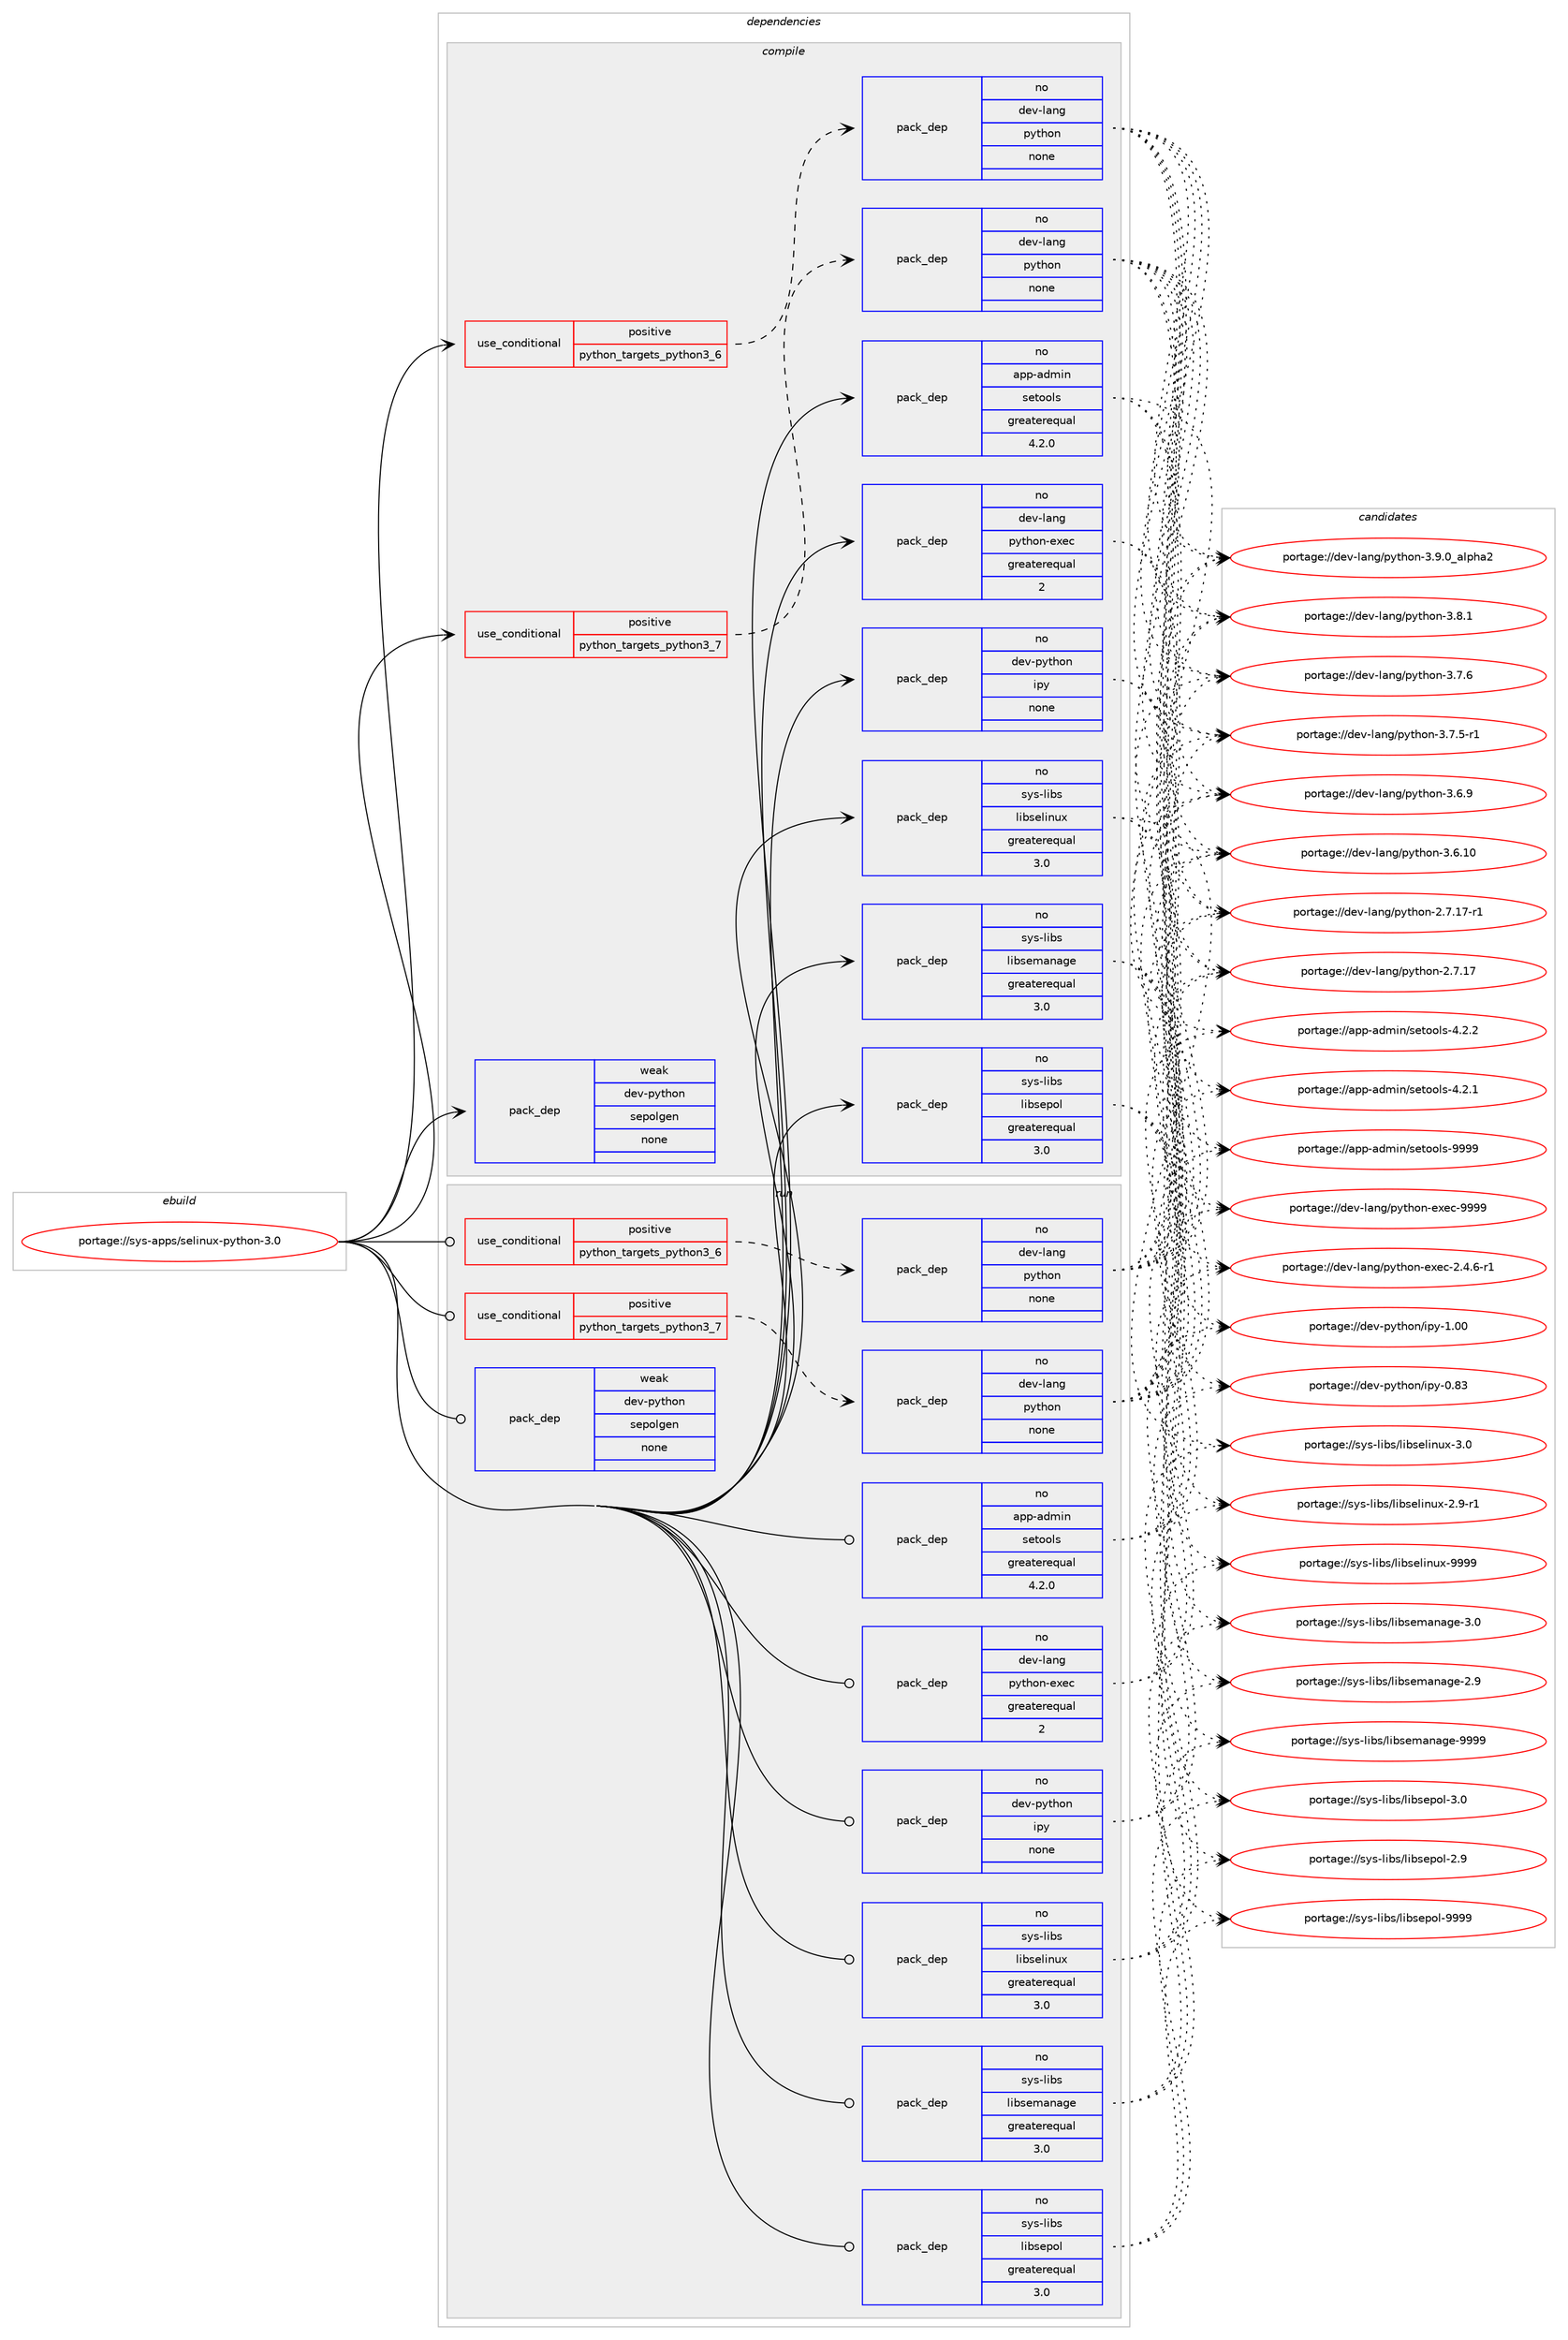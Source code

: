 digraph prolog {

# *************
# Graph options
# *************

newrank=true;
concentrate=true;
compound=true;
graph [rankdir=LR,fontname=Helvetica,fontsize=10,ranksep=1.5];#, ranksep=2.5, nodesep=0.2];
edge  [arrowhead=vee];
node  [fontname=Helvetica,fontsize=10];

# **********
# The ebuild
# **********

subgraph cluster_leftcol {
color=gray;
rank=same;
label=<<i>ebuild</i>>;
id [label="portage://sys-apps/selinux-python-3.0", color=red, width=4, href="../sys-apps/selinux-python-3.0.svg"];
}

# ****************
# The dependencies
# ****************

subgraph cluster_midcol {
color=gray;
label=<<i>dependencies</i>>;
subgraph cluster_compile {
fillcolor="#eeeeee";
style=filled;
label=<<i>compile</i>>;
subgraph cond12771 {
dependency60694 [label=<<TABLE BORDER="0" CELLBORDER="1" CELLSPACING="0" CELLPADDING="4"><TR><TD ROWSPAN="3" CELLPADDING="10">use_conditional</TD></TR><TR><TD>positive</TD></TR><TR><TD>python_targets_python3_6</TD></TR></TABLE>>, shape=none, color=red];
subgraph pack46648 {
dependency60695 [label=<<TABLE BORDER="0" CELLBORDER="1" CELLSPACING="0" CELLPADDING="4" WIDTH="220"><TR><TD ROWSPAN="6" CELLPADDING="30">pack_dep</TD></TR><TR><TD WIDTH="110">no</TD></TR><TR><TD>dev-lang</TD></TR><TR><TD>python</TD></TR><TR><TD>none</TD></TR><TR><TD></TD></TR></TABLE>>, shape=none, color=blue];
}
dependency60694:e -> dependency60695:w [weight=20,style="dashed",arrowhead="vee"];
}
id:e -> dependency60694:w [weight=20,style="solid",arrowhead="vee"];
subgraph cond12772 {
dependency60696 [label=<<TABLE BORDER="0" CELLBORDER="1" CELLSPACING="0" CELLPADDING="4"><TR><TD ROWSPAN="3" CELLPADDING="10">use_conditional</TD></TR><TR><TD>positive</TD></TR><TR><TD>python_targets_python3_7</TD></TR></TABLE>>, shape=none, color=red];
subgraph pack46649 {
dependency60697 [label=<<TABLE BORDER="0" CELLBORDER="1" CELLSPACING="0" CELLPADDING="4" WIDTH="220"><TR><TD ROWSPAN="6" CELLPADDING="30">pack_dep</TD></TR><TR><TD WIDTH="110">no</TD></TR><TR><TD>dev-lang</TD></TR><TR><TD>python</TD></TR><TR><TD>none</TD></TR><TR><TD></TD></TR></TABLE>>, shape=none, color=blue];
}
dependency60696:e -> dependency60697:w [weight=20,style="dashed",arrowhead="vee"];
}
id:e -> dependency60696:w [weight=20,style="solid",arrowhead="vee"];
subgraph pack46650 {
dependency60698 [label=<<TABLE BORDER="0" CELLBORDER="1" CELLSPACING="0" CELLPADDING="4" WIDTH="220"><TR><TD ROWSPAN="6" CELLPADDING="30">pack_dep</TD></TR><TR><TD WIDTH="110">no</TD></TR><TR><TD>app-admin</TD></TR><TR><TD>setools</TD></TR><TR><TD>greaterequal</TD></TR><TR><TD>4.2.0</TD></TR></TABLE>>, shape=none, color=blue];
}
id:e -> dependency60698:w [weight=20,style="solid",arrowhead="vee"];
subgraph pack46651 {
dependency60699 [label=<<TABLE BORDER="0" CELLBORDER="1" CELLSPACING="0" CELLPADDING="4" WIDTH="220"><TR><TD ROWSPAN="6" CELLPADDING="30">pack_dep</TD></TR><TR><TD WIDTH="110">no</TD></TR><TR><TD>dev-lang</TD></TR><TR><TD>python-exec</TD></TR><TR><TD>greaterequal</TD></TR><TR><TD>2</TD></TR></TABLE>>, shape=none, color=blue];
}
id:e -> dependency60699:w [weight=20,style="solid",arrowhead="vee"];
subgraph pack46652 {
dependency60700 [label=<<TABLE BORDER="0" CELLBORDER="1" CELLSPACING="0" CELLPADDING="4" WIDTH="220"><TR><TD ROWSPAN="6" CELLPADDING="30">pack_dep</TD></TR><TR><TD WIDTH="110">no</TD></TR><TR><TD>dev-python</TD></TR><TR><TD>ipy</TD></TR><TR><TD>none</TD></TR><TR><TD></TD></TR></TABLE>>, shape=none, color=blue];
}
id:e -> dependency60700:w [weight=20,style="solid",arrowhead="vee"];
subgraph pack46653 {
dependency60701 [label=<<TABLE BORDER="0" CELLBORDER="1" CELLSPACING="0" CELLPADDING="4" WIDTH="220"><TR><TD ROWSPAN="6" CELLPADDING="30">pack_dep</TD></TR><TR><TD WIDTH="110">no</TD></TR><TR><TD>sys-libs</TD></TR><TR><TD>libselinux</TD></TR><TR><TD>greaterequal</TD></TR><TR><TD>3.0</TD></TR></TABLE>>, shape=none, color=blue];
}
id:e -> dependency60701:w [weight=20,style="solid",arrowhead="vee"];
subgraph pack46654 {
dependency60702 [label=<<TABLE BORDER="0" CELLBORDER="1" CELLSPACING="0" CELLPADDING="4" WIDTH="220"><TR><TD ROWSPAN="6" CELLPADDING="30">pack_dep</TD></TR><TR><TD WIDTH="110">no</TD></TR><TR><TD>sys-libs</TD></TR><TR><TD>libsemanage</TD></TR><TR><TD>greaterequal</TD></TR><TR><TD>3.0</TD></TR></TABLE>>, shape=none, color=blue];
}
id:e -> dependency60702:w [weight=20,style="solid",arrowhead="vee"];
subgraph pack46655 {
dependency60703 [label=<<TABLE BORDER="0" CELLBORDER="1" CELLSPACING="0" CELLPADDING="4" WIDTH="220"><TR><TD ROWSPAN="6" CELLPADDING="30">pack_dep</TD></TR><TR><TD WIDTH="110">no</TD></TR><TR><TD>sys-libs</TD></TR><TR><TD>libsepol</TD></TR><TR><TD>greaterequal</TD></TR><TR><TD>3.0</TD></TR></TABLE>>, shape=none, color=blue];
}
id:e -> dependency60703:w [weight=20,style="solid",arrowhead="vee"];
subgraph pack46656 {
dependency60704 [label=<<TABLE BORDER="0" CELLBORDER="1" CELLSPACING="0" CELLPADDING="4" WIDTH="220"><TR><TD ROWSPAN="6" CELLPADDING="30">pack_dep</TD></TR><TR><TD WIDTH="110">weak</TD></TR><TR><TD>dev-python</TD></TR><TR><TD>sepolgen</TD></TR><TR><TD>none</TD></TR><TR><TD></TD></TR></TABLE>>, shape=none, color=blue];
}
id:e -> dependency60704:w [weight=20,style="solid",arrowhead="vee"];
}
subgraph cluster_compileandrun {
fillcolor="#eeeeee";
style=filled;
label=<<i>compile and run</i>>;
}
subgraph cluster_run {
fillcolor="#eeeeee";
style=filled;
label=<<i>run</i>>;
subgraph cond12773 {
dependency60705 [label=<<TABLE BORDER="0" CELLBORDER="1" CELLSPACING="0" CELLPADDING="4"><TR><TD ROWSPAN="3" CELLPADDING="10">use_conditional</TD></TR><TR><TD>positive</TD></TR><TR><TD>python_targets_python3_6</TD></TR></TABLE>>, shape=none, color=red];
subgraph pack46657 {
dependency60706 [label=<<TABLE BORDER="0" CELLBORDER="1" CELLSPACING="0" CELLPADDING="4" WIDTH="220"><TR><TD ROWSPAN="6" CELLPADDING="30">pack_dep</TD></TR><TR><TD WIDTH="110">no</TD></TR><TR><TD>dev-lang</TD></TR><TR><TD>python</TD></TR><TR><TD>none</TD></TR><TR><TD></TD></TR></TABLE>>, shape=none, color=blue];
}
dependency60705:e -> dependency60706:w [weight=20,style="dashed",arrowhead="vee"];
}
id:e -> dependency60705:w [weight=20,style="solid",arrowhead="odot"];
subgraph cond12774 {
dependency60707 [label=<<TABLE BORDER="0" CELLBORDER="1" CELLSPACING="0" CELLPADDING="4"><TR><TD ROWSPAN="3" CELLPADDING="10">use_conditional</TD></TR><TR><TD>positive</TD></TR><TR><TD>python_targets_python3_7</TD></TR></TABLE>>, shape=none, color=red];
subgraph pack46658 {
dependency60708 [label=<<TABLE BORDER="0" CELLBORDER="1" CELLSPACING="0" CELLPADDING="4" WIDTH="220"><TR><TD ROWSPAN="6" CELLPADDING="30">pack_dep</TD></TR><TR><TD WIDTH="110">no</TD></TR><TR><TD>dev-lang</TD></TR><TR><TD>python</TD></TR><TR><TD>none</TD></TR><TR><TD></TD></TR></TABLE>>, shape=none, color=blue];
}
dependency60707:e -> dependency60708:w [weight=20,style="dashed",arrowhead="vee"];
}
id:e -> dependency60707:w [weight=20,style="solid",arrowhead="odot"];
subgraph pack46659 {
dependency60709 [label=<<TABLE BORDER="0" CELLBORDER="1" CELLSPACING="0" CELLPADDING="4" WIDTH="220"><TR><TD ROWSPAN="6" CELLPADDING="30">pack_dep</TD></TR><TR><TD WIDTH="110">no</TD></TR><TR><TD>app-admin</TD></TR><TR><TD>setools</TD></TR><TR><TD>greaterequal</TD></TR><TR><TD>4.2.0</TD></TR></TABLE>>, shape=none, color=blue];
}
id:e -> dependency60709:w [weight=20,style="solid",arrowhead="odot"];
subgraph pack46660 {
dependency60710 [label=<<TABLE BORDER="0" CELLBORDER="1" CELLSPACING="0" CELLPADDING="4" WIDTH="220"><TR><TD ROWSPAN="6" CELLPADDING="30">pack_dep</TD></TR><TR><TD WIDTH="110">no</TD></TR><TR><TD>dev-lang</TD></TR><TR><TD>python-exec</TD></TR><TR><TD>greaterequal</TD></TR><TR><TD>2</TD></TR></TABLE>>, shape=none, color=blue];
}
id:e -> dependency60710:w [weight=20,style="solid",arrowhead="odot"];
subgraph pack46661 {
dependency60711 [label=<<TABLE BORDER="0" CELLBORDER="1" CELLSPACING="0" CELLPADDING="4" WIDTH="220"><TR><TD ROWSPAN="6" CELLPADDING="30">pack_dep</TD></TR><TR><TD WIDTH="110">no</TD></TR><TR><TD>dev-python</TD></TR><TR><TD>ipy</TD></TR><TR><TD>none</TD></TR><TR><TD></TD></TR></TABLE>>, shape=none, color=blue];
}
id:e -> dependency60711:w [weight=20,style="solid",arrowhead="odot"];
subgraph pack46662 {
dependency60712 [label=<<TABLE BORDER="0" CELLBORDER="1" CELLSPACING="0" CELLPADDING="4" WIDTH="220"><TR><TD ROWSPAN="6" CELLPADDING="30">pack_dep</TD></TR><TR><TD WIDTH="110">no</TD></TR><TR><TD>sys-libs</TD></TR><TR><TD>libselinux</TD></TR><TR><TD>greaterequal</TD></TR><TR><TD>3.0</TD></TR></TABLE>>, shape=none, color=blue];
}
id:e -> dependency60712:w [weight=20,style="solid",arrowhead="odot"];
subgraph pack46663 {
dependency60713 [label=<<TABLE BORDER="0" CELLBORDER="1" CELLSPACING="0" CELLPADDING="4" WIDTH="220"><TR><TD ROWSPAN="6" CELLPADDING="30">pack_dep</TD></TR><TR><TD WIDTH="110">no</TD></TR><TR><TD>sys-libs</TD></TR><TR><TD>libsemanage</TD></TR><TR><TD>greaterequal</TD></TR><TR><TD>3.0</TD></TR></TABLE>>, shape=none, color=blue];
}
id:e -> dependency60713:w [weight=20,style="solid",arrowhead="odot"];
subgraph pack46664 {
dependency60714 [label=<<TABLE BORDER="0" CELLBORDER="1" CELLSPACING="0" CELLPADDING="4" WIDTH="220"><TR><TD ROWSPAN="6" CELLPADDING="30">pack_dep</TD></TR><TR><TD WIDTH="110">no</TD></TR><TR><TD>sys-libs</TD></TR><TR><TD>libsepol</TD></TR><TR><TD>greaterequal</TD></TR><TR><TD>3.0</TD></TR></TABLE>>, shape=none, color=blue];
}
id:e -> dependency60714:w [weight=20,style="solid",arrowhead="odot"];
subgraph pack46665 {
dependency60715 [label=<<TABLE BORDER="0" CELLBORDER="1" CELLSPACING="0" CELLPADDING="4" WIDTH="220"><TR><TD ROWSPAN="6" CELLPADDING="30">pack_dep</TD></TR><TR><TD WIDTH="110">weak</TD></TR><TR><TD>dev-python</TD></TR><TR><TD>sepolgen</TD></TR><TR><TD>none</TD></TR><TR><TD></TD></TR></TABLE>>, shape=none, color=blue];
}
id:e -> dependency60715:w [weight=20,style="solid",arrowhead="odot"];
}
}

# **************
# The candidates
# **************

subgraph cluster_choices {
rank=same;
color=gray;
label=<<i>candidates</i>>;

subgraph choice46648 {
color=black;
nodesep=1;
choice10010111845108971101034711212111610411111045514657464895971081121049750 [label="portage://dev-lang/python-3.9.0_alpha2", color=red, width=4,href="../dev-lang/python-3.9.0_alpha2.svg"];
choice100101118451089711010347112121116104111110455146564649 [label="portage://dev-lang/python-3.8.1", color=red, width=4,href="../dev-lang/python-3.8.1.svg"];
choice100101118451089711010347112121116104111110455146554654 [label="portage://dev-lang/python-3.7.6", color=red, width=4,href="../dev-lang/python-3.7.6.svg"];
choice1001011184510897110103471121211161041111104551465546534511449 [label="portage://dev-lang/python-3.7.5-r1", color=red, width=4,href="../dev-lang/python-3.7.5-r1.svg"];
choice100101118451089711010347112121116104111110455146544657 [label="portage://dev-lang/python-3.6.9", color=red, width=4,href="../dev-lang/python-3.6.9.svg"];
choice10010111845108971101034711212111610411111045514654464948 [label="portage://dev-lang/python-3.6.10", color=red, width=4,href="../dev-lang/python-3.6.10.svg"];
choice100101118451089711010347112121116104111110455046554649554511449 [label="portage://dev-lang/python-2.7.17-r1", color=red, width=4,href="../dev-lang/python-2.7.17-r1.svg"];
choice10010111845108971101034711212111610411111045504655464955 [label="portage://dev-lang/python-2.7.17", color=red, width=4,href="../dev-lang/python-2.7.17.svg"];
dependency60695:e -> choice10010111845108971101034711212111610411111045514657464895971081121049750:w [style=dotted,weight="100"];
dependency60695:e -> choice100101118451089711010347112121116104111110455146564649:w [style=dotted,weight="100"];
dependency60695:e -> choice100101118451089711010347112121116104111110455146554654:w [style=dotted,weight="100"];
dependency60695:e -> choice1001011184510897110103471121211161041111104551465546534511449:w [style=dotted,weight="100"];
dependency60695:e -> choice100101118451089711010347112121116104111110455146544657:w [style=dotted,weight="100"];
dependency60695:e -> choice10010111845108971101034711212111610411111045514654464948:w [style=dotted,weight="100"];
dependency60695:e -> choice100101118451089711010347112121116104111110455046554649554511449:w [style=dotted,weight="100"];
dependency60695:e -> choice10010111845108971101034711212111610411111045504655464955:w [style=dotted,weight="100"];
}
subgraph choice46649 {
color=black;
nodesep=1;
choice10010111845108971101034711212111610411111045514657464895971081121049750 [label="portage://dev-lang/python-3.9.0_alpha2", color=red, width=4,href="../dev-lang/python-3.9.0_alpha2.svg"];
choice100101118451089711010347112121116104111110455146564649 [label="portage://dev-lang/python-3.8.1", color=red, width=4,href="../dev-lang/python-3.8.1.svg"];
choice100101118451089711010347112121116104111110455146554654 [label="portage://dev-lang/python-3.7.6", color=red, width=4,href="../dev-lang/python-3.7.6.svg"];
choice1001011184510897110103471121211161041111104551465546534511449 [label="portage://dev-lang/python-3.7.5-r1", color=red, width=4,href="../dev-lang/python-3.7.5-r1.svg"];
choice100101118451089711010347112121116104111110455146544657 [label="portage://dev-lang/python-3.6.9", color=red, width=4,href="../dev-lang/python-3.6.9.svg"];
choice10010111845108971101034711212111610411111045514654464948 [label="portage://dev-lang/python-3.6.10", color=red, width=4,href="../dev-lang/python-3.6.10.svg"];
choice100101118451089711010347112121116104111110455046554649554511449 [label="portage://dev-lang/python-2.7.17-r1", color=red, width=4,href="../dev-lang/python-2.7.17-r1.svg"];
choice10010111845108971101034711212111610411111045504655464955 [label="portage://dev-lang/python-2.7.17", color=red, width=4,href="../dev-lang/python-2.7.17.svg"];
dependency60697:e -> choice10010111845108971101034711212111610411111045514657464895971081121049750:w [style=dotted,weight="100"];
dependency60697:e -> choice100101118451089711010347112121116104111110455146564649:w [style=dotted,weight="100"];
dependency60697:e -> choice100101118451089711010347112121116104111110455146554654:w [style=dotted,weight="100"];
dependency60697:e -> choice1001011184510897110103471121211161041111104551465546534511449:w [style=dotted,weight="100"];
dependency60697:e -> choice100101118451089711010347112121116104111110455146544657:w [style=dotted,weight="100"];
dependency60697:e -> choice10010111845108971101034711212111610411111045514654464948:w [style=dotted,weight="100"];
dependency60697:e -> choice100101118451089711010347112121116104111110455046554649554511449:w [style=dotted,weight="100"];
dependency60697:e -> choice10010111845108971101034711212111610411111045504655464955:w [style=dotted,weight="100"];
}
subgraph choice46650 {
color=black;
nodesep=1;
choice971121124597100109105110471151011161111111081154557575757 [label="portage://app-admin/setools-9999", color=red, width=4,href="../app-admin/setools-9999.svg"];
choice97112112459710010910511047115101116111111108115455246504650 [label="portage://app-admin/setools-4.2.2", color=red, width=4,href="../app-admin/setools-4.2.2.svg"];
choice97112112459710010910511047115101116111111108115455246504649 [label="portage://app-admin/setools-4.2.1", color=red, width=4,href="../app-admin/setools-4.2.1.svg"];
dependency60698:e -> choice971121124597100109105110471151011161111111081154557575757:w [style=dotted,weight="100"];
dependency60698:e -> choice97112112459710010910511047115101116111111108115455246504650:w [style=dotted,weight="100"];
dependency60698:e -> choice97112112459710010910511047115101116111111108115455246504649:w [style=dotted,weight="100"];
}
subgraph choice46651 {
color=black;
nodesep=1;
choice10010111845108971101034711212111610411111045101120101994557575757 [label="portage://dev-lang/python-exec-9999", color=red, width=4,href="../dev-lang/python-exec-9999.svg"];
choice10010111845108971101034711212111610411111045101120101994550465246544511449 [label="portage://dev-lang/python-exec-2.4.6-r1", color=red, width=4,href="../dev-lang/python-exec-2.4.6-r1.svg"];
dependency60699:e -> choice10010111845108971101034711212111610411111045101120101994557575757:w [style=dotted,weight="100"];
dependency60699:e -> choice10010111845108971101034711212111610411111045101120101994550465246544511449:w [style=dotted,weight="100"];
}
subgraph choice46652 {
color=black;
nodesep=1;
choice10010111845112121116104111110471051121214549464848 [label="portage://dev-python/ipy-1.00", color=red, width=4,href="../dev-python/ipy-1.00.svg"];
choice10010111845112121116104111110471051121214548465651 [label="portage://dev-python/ipy-0.83", color=red, width=4,href="../dev-python/ipy-0.83.svg"];
dependency60700:e -> choice10010111845112121116104111110471051121214549464848:w [style=dotted,weight="100"];
dependency60700:e -> choice10010111845112121116104111110471051121214548465651:w [style=dotted,weight="100"];
}
subgraph choice46653 {
color=black;
nodesep=1;
choice115121115451081059811547108105981151011081051101171204557575757 [label="portage://sys-libs/libselinux-9999", color=red, width=4,href="../sys-libs/libselinux-9999.svg"];
choice1151211154510810598115471081059811510110810511011712045514648 [label="portage://sys-libs/libselinux-3.0", color=red, width=4,href="../sys-libs/libselinux-3.0.svg"];
choice11512111545108105981154710810598115101108105110117120455046574511449 [label="portage://sys-libs/libselinux-2.9-r1", color=red, width=4,href="../sys-libs/libselinux-2.9-r1.svg"];
dependency60701:e -> choice115121115451081059811547108105981151011081051101171204557575757:w [style=dotted,weight="100"];
dependency60701:e -> choice1151211154510810598115471081059811510110810511011712045514648:w [style=dotted,weight="100"];
dependency60701:e -> choice11512111545108105981154710810598115101108105110117120455046574511449:w [style=dotted,weight="100"];
}
subgraph choice46654 {
color=black;
nodesep=1;
choice1151211154510810598115471081059811510110997110971031014557575757 [label="portage://sys-libs/libsemanage-9999", color=red, width=4,href="../sys-libs/libsemanage-9999.svg"];
choice11512111545108105981154710810598115101109971109710310145514648 [label="portage://sys-libs/libsemanage-3.0", color=red, width=4,href="../sys-libs/libsemanage-3.0.svg"];
choice11512111545108105981154710810598115101109971109710310145504657 [label="portage://sys-libs/libsemanage-2.9", color=red, width=4,href="../sys-libs/libsemanage-2.9.svg"];
dependency60702:e -> choice1151211154510810598115471081059811510110997110971031014557575757:w [style=dotted,weight="100"];
dependency60702:e -> choice11512111545108105981154710810598115101109971109710310145514648:w [style=dotted,weight="100"];
dependency60702:e -> choice11512111545108105981154710810598115101109971109710310145504657:w [style=dotted,weight="100"];
}
subgraph choice46655 {
color=black;
nodesep=1;
choice115121115451081059811547108105981151011121111084557575757 [label="portage://sys-libs/libsepol-9999", color=red, width=4,href="../sys-libs/libsepol-9999.svg"];
choice1151211154510810598115471081059811510111211110845514648 [label="portage://sys-libs/libsepol-3.0", color=red, width=4,href="../sys-libs/libsepol-3.0.svg"];
choice1151211154510810598115471081059811510111211110845504657 [label="portage://sys-libs/libsepol-2.9", color=red, width=4,href="../sys-libs/libsepol-2.9.svg"];
dependency60703:e -> choice115121115451081059811547108105981151011121111084557575757:w [style=dotted,weight="100"];
dependency60703:e -> choice1151211154510810598115471081059811510111211110845514648:w [style=dotted,weight="100"];
dependency60703:e -> choice1151211154510810598115471081059811510111211110845504657:w [style=dotted,weight="100"];
}
subgraph choice46656 {
color=black;
nodesep=1;
}
subgraph choice46657 {
color=black;
nodesep=1;
choice10010111845108971101034711212111610411111045514657464895971081121049750 [label="portage://dev-lang/python-3.9.0_alpha2", color=red, width=4,href="../dev-lang/python-3.9.0_alpha2.svg"];
choice100101118451089711010347112121116104111110455146564649 [label="portage://dev-lang/python-3.8.1", color=red, width=4,href="../dev-lang/python-3.8.1.svg"];
choice100101118451089711010347112121116104111110455146554654 [label="portage://dev-lang/python-3.7.6", color=red, width=4,href="../dev-lang/python-3.7.6.svg"];
choice1001011184510897110103471121211161041111104551465546534511449 [label="portage://dev-lang/python-3.7.5-r1", color=red, width=4,href="../dev-lang/python-3.7.5-r1.svg"];
choice100101118451089711010347112121116104111110455146544657 [label="portage://dev-lang/python-3.6.9", color=red, width=4,href="../dev-lang/python-3.6.9.svg"];
choice10010111845108971101034711212111610411111045514654464948 [label="portage://dev-lang/python-3.6.10", color=red, width=4,href="../dev-lang/python-3.6.10.svg"];
choice100101118451089711010347112121116104111110455046554649554511449 [label="portage://dev-lang/python-2.7.17-r1", color=red, width=4,href="../dev-lang/python-2.7.17-r1.svg"];
choice10010111845108971101034711212111610411111045504655464955 [label="portage://dev-lang/python-2.7.17", color=red, width=4,href="../dev-lang/python-2.7.17.svg"];
dependency60706:e -> choice10010111845108971101034711212111610411111045514657464895971081121049750:w [style=dotted,weight="100"];
dependency60706:e -> choice100101118451089711010347112121116104111110455146564649:w [style=dotted,weight="100"];
dependency60706:e -> choice100101118451089711010347112121116104111110455146554654:w [style=dotted,weight="100"];
dependency60706:e -> choice1001011184510897110103471121211161041111104551465546534511449:w [style=dotted,weight="100"];
dependency60706:e -> choice100101118451089711010347112121116104111110455146544657:w [style=dotted,weight="100"];
dependency60706:e -> choice10010111845108971101034711212111610411111045514654464948:w [style=dotted,weight="100"];
dependency60706:e -> choice100101118451089711010347112121116104111110455046554649554511449:w [style=dotted,weight="100"];
dependency60706:e -> choice10010111845108971101034711212111610411111045504655464955:w [style=dotted,weight="100"];
}
subgraph choice46658 {
color=black;
nodesep=1;
choice10010111845108971101034711212111610411111045514657464895971081121049750 [label="portage://dev-lang/python-3.9.0_alpha2", color=red, width=4,href="../dev-lang/python-3.9.0_alpha2.svg"];
choice100101118451089711010347112121116104111110455146564649 [label="portage://dev-lang/python-3.8.1", color=red, width=4,href="../dev-lang/python-3.8.1.svg"];
choice100101118451089711010347112121116104111110455146554654 [label="portage://dev-lang/python-3.7.6", color=red, width=4,href="../dev-lang/python-3.7.6.svg"];
choice1001011184510897110103471121211161041111104551465546534511449 [label="portage://dev-lang/python-3.7.5-r1", color=red, width=4,href="../dev-lang/python-3.7.5-r1.svg"];
choice100101118451089711010347112121116104111110455146544657 [label="portage://dev-lang/python-3.6.9", color=red, width=4,href="../dev-lang/python-3.6.9.svg"];
choice10010111845108971101034711212111610411111045514654464948 [label="portage://dev-lang/python-3.6.10", color=red, width=4,href="../dev-lang/python-3.6.10.svg"];
choice100101118451089711010347112121116104111110455046554649554511449 [label="portage://dev-lang/python-2.7.17-r1", color=red, width=4,href="../dev-lang/python-2.7.17-r1.svg"];
choice10010111845108971101034711212111610411111045504655464955 [label="portage://dev-lang/python-2.7.17", color=red, width=4,href="../dev-lang/python-2.7.17.svg"];
dependency60708:e -> choice10010111845108971101034711212111610411111045514657464895971081121049750:w [style=dotted,weight="100"];
dependency60708:e -> choice100101118451089711010347112121116104111110455146564649:w [style=dotted,weight="100"];
dependency60708:e -> choice100101118451089711010347112121116104111110455146554654:w [style=dotted,weight="100"];
dependency60708:e -> choice1001011184510897110103471121211161041111104551465546534511449:w [style=dotted,weight="100"];
dependency60708:e -> choice100101118451089711010347112121116104111110455146544657:w [style=dotted,weight="100"];
dependency60708:e -> choice10010111845108971101034711212111610411111045514654464948:w [style=dotted,weight="100"];
dependency60708:e -> choice100101118451089711010347112121116104111110455046554649554511449:w [style=dotted,weight="100"];
dependency60708:e -> choice10010111845108971101034711212111610411111045504655464955:w [style=dotted,weight="100"];
}
subgraph choice46659 {
color=black;
nodesep=1;
choice971121124597100109105110471151011161111111081154557575757 [label="portage://app-admin/setools-9999", color=red, width=4,href="../app-admin/setools-9999.svg"];
choice97112112459710010910511047115101116111111108115455246504650 [label="portage://app-admin/setools-4.2.2", color=red, width=4,href="../app-admin/setools-4.2.2.svg"];
choice97112112459710010910511047115101116111111108115455246504649 [label="portage://app-admin/setools-4.2.1", color=red, width=4,href="../app-admin/setools-4.2.1.svg"];
dependency60709:e -> choice971121124597100109105110471151011161111111081154557575757:w [style=dotted,weight="100"];
dependency60709:e -> choice97112112459710010910511047115101116111111108115455246504650:w [style=dotted,weight="100"];
dependency60709:e -> choice97112112459710010910511047115101116111111108115455246504649:w [style=dotted,weight="100"];
}
subgraph choice46660 {
color=black;
nodesep=1;
choice10010111845108971101034711212111610411111045101120101994557575757 [label="portage://dev-lang/python-exec-9999", color=red, width=4,href="../dev-lang/python-exec-9999.svg"];
choice10010111845108971101034711212111610411111045101120101994550465246544511449 [label="portage://dev-lang/python-exec-2.4.6-r1", color=red, width=4,href="../dev-lang/python-exec-2.4.6-r1.svg"];
dependency60710:e -> choice10010111845108971101034711212111610411111045101120101994557575757:w [style=dotted,weight="100"];
dependency60710:e -> choice10010111845108971101034711212111610411111045101120101994550465246544511449:w [style=dotted,weight="100"];
}
subgraph choice46661 {
color=black;
nodesep=1;
choice10010111845112121116104111110471051121214549464848 [label="portage://dev-python/ipy-1.00", color=red, width=4,href="../dev-python/ipy-1.00.svg"];
choice10010111845112121116104111110471051121214548465651 [label="portage://dev-python/ipy-0.83", color=red, width=4,href="../dev-python/ipy-0.83.svg"];
dependency60711:e -> choice10010111845112121116104111110471051121214549464848:w [style=dotted,weight="100"];
dependency60711:e -> choice10010111845112121116104111110471051121214548465651:w [style=dotted,weight="100"];
}
subgraph choice46662 {
color=black;
nodesep=1;
choice115121115451081059811547108105981151011081051101171204557575757 [label="portage://sys-libs/libselinux-9999", color=red, width=4,href="../sys-libs/libselinux-9999.svg"];
choice1151211154510810598115471081059811510110810511011712045514648 [label="portage://sys-libs/libselinux-3.0", color=red, width=4,href="../sys-libs/libselinux-3.0.svg"];
choice11512111545108105981154710810598115101108105110117120455046574511449 [label="portage://sys-libs/libselinux-2.9-r1", color=red, width=4,href="../sys-libs/libselinux-2.9-r1.svg"];
dependency60712:e -> choice115121115451081059811547108105981151011081051101171204557575757:w [style=dotted,weight="100"];
dependency60712:e -> choice1151211154510810598115471081059811510110810511011712045514648:w [style=dotted,weight="100"];
dependency60712:e -> choice11512111545108105981154710810598115101108105110117120455046574511449:w [style=dotted,weight="100"];
}
subgraph choice46663 {
color=black;
nodesep=1;
choice1151211154510810598115471081059811510110997110971031014557575757 [label="portage://sys-libs/libsemanage-9999", color=red, width=4,href="../sys-libs/libsemanage-9999.svg"];
choice11512111545108105981154710810598115101109971109710310145514648 [label="portage://sys-libs/libsemanage-3.0", color=red, width=4,href="../sys-libs/libsemanage-3.0.svg"];
choice11512111545108105981154710810598115101109971109710310145504657 [label="portage://sys-libs/libsemanage-2.9", color=red, width=4,href="../sys-libs/libsemanage-2.9.svg"];
dependency60713:e -> choice1151211154510810598115471081059811510110997110971031014557575757:w [style=dotted,weight="100"];
dependency60713:e -> choice11512111545108105981154710810598115101109971109710310145514648:w [style=dotted,weight="100"];
dependency60713:e -> choice11512111545108105981154710810598115101109971109710310145504657:w [style=dotted,weight="100"];
}
subgraph choice46664 {
color=black;
nodesep=1;
choice115121115451081059811547108105981151011121111084557575757 [label="portage://sys-libs/libsepol-9999", color=red, width=4,href="../sys-libs/libsepol-9999.svg"];
choice1151211154510810598115471081059811510111211110845514648 [label="portage://sys-libs/libsepol-3.0", color=red, width=4,href="../sys-libs/libsepol-3.0.svg"];
choice1151211154510810598115471081059811510111211110845504657 [label="portage://sys-libs/libsepol-2.9", color=red, width=4,href="../sys-libs/libsepol-2.9.svg"];
dependency60714:e -> choice115121115451081059811547108105981151011121111084557575757:w [style=dotted,weight="100"];
dependency60714:e -> choice1151211154510810598115471081059811510111211110845514648:w [style=dotted,weight="100"];
dependency60714:e -> choice1151211154510810598115471081059811510111211110845504657:w [style=dotted,weight="100"];
}
subgraph choice46665 {
color=black;
nodesep=1;
}
}

}
